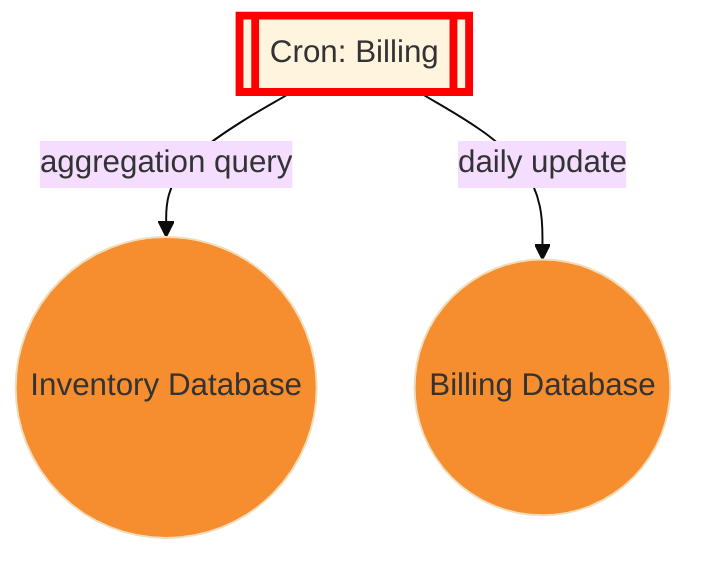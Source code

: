 %%{init: {'theme': 'base'}}%%
graph TD
  RDSINV((Inventory Database))
  RDSBILL((Billing Database))
  BILLCRON[[Cron: Billing]]

  BILLCRON --> |aggregation query| RDSINV
  BILLCRON --> |daily update| RDSBILL

  style RDSINV fill:#F68D2F
  style RDSBILL fill:#F68D2F
  style BILLCRON stroke:red,stroke-width:4px